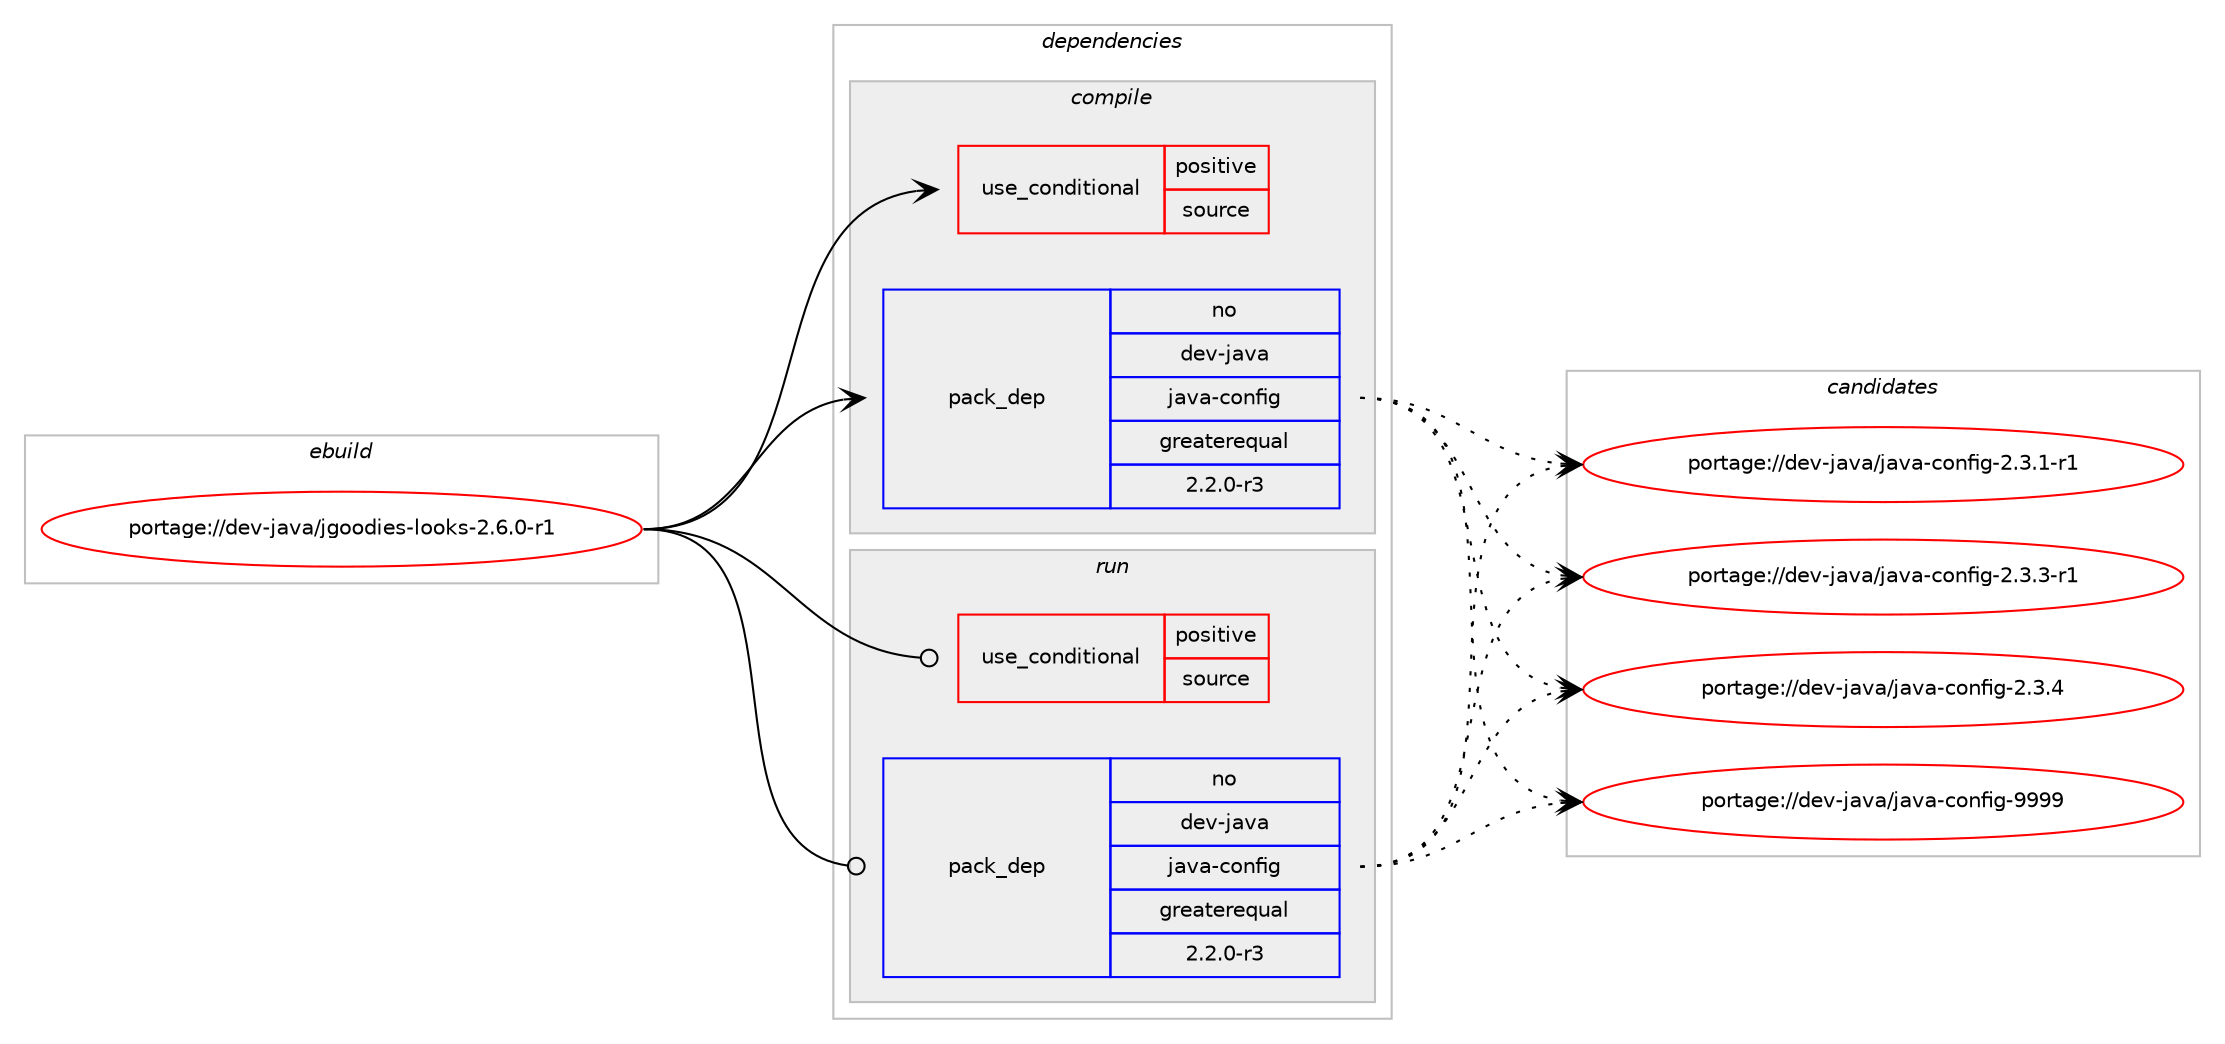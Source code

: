 digraph prolog {

# *************
# Graph options
# *************

newrank=true;
concentrate=true;
compound=true;
graph [rankdir=LR,fontname=Helvetica,fontsize=10,ranksep=1.5];#, ranksep=2.5, nodesep=0.2];
edge  [arrowhead=vee];
node  [fontname=Helvetica,fontsize=10];

# **********
# The ebuild
# **********

subgraph cluster_leftcol {
color=gray;
rank=same;
label=<<i>ebuild</i>>;
id [label="portage://dev-java/jgoodies-looks-2.6.0-r1", color=red, width=4, href="../dev-java/jgoodies-looks-2.6.0-r1.svg"];
}

# ****************
# The dependencies
# ****************

subgraph cluster_midcol {
color=gray;
label=<<i>dependencies</i>>;
subgraph cluster_compile {
fillcolor="#eeeeee";
style=filled;
label=<<i>compile</i>>;
subgraph cond21417 {
dependency48398 [label=<<TABLE BORDER="0" CELLBORDER="1" CELLSPACING="0" CELLPADDING="4"><TR><TD ROWSPAN="3" CELLPADDING="10">use_conditional</TD></TR><TR><TD>positive</TD></TR><TR><TD>source</TD></TR></TABLE>>, shape=none, color=red];
# *** BEGIN UNKNOWN DEPENDENCY TYPE (TODO) ***
# dependency48398 -> package_dependency(portage://dev-java/jgoodies-looks-2.6.0-r1,install,no,app-arch,zip,none,[,,],[],[])
# *** END UNKNOWN DEPENDENCY TYPE (TODO) ***

}
id:e -> dependency48398:w [weight=20,style="solid",arrowhead="vee"];
subgraph pack25955 {
dependency48399 [label=<<TABLE BORDER="0" CELLBORDER="1" CELLSPACING="0" CELLPADDING="4" WIDTH="220"><TR><TD ROWSPAN="6" CELLPADDING="30">pack_dep</TD></TR><TR><TD WIDTH="110">no</TD></TR><TR><TD>dev-java</TD></TR><TR><TD>java-config</TD></TR><TR><TD>greaterequal</TD></TR><TR><TD>2.2.0-r3</TD></TR></TABLE>>, shape=none, color=blue];
}
id:e -> dependency48399:w [weight=20,style="solid",arrowhead="vee"];
# *** BEGIN UNKNOWN DEPENDENCY TYPE (TODO) ***
# id -> package_dependency(portage://dev-java/jgoodies-looks-2.6.0-r1,install,no,dev-java,jgoodies-common,none,[,,],[slot(1.8)],[])
# *** END UNKNOWN DEPENDENCY TYPE (TODO) ***

# *** BEGIN UNKNOWN DEPENDENCY TYPE (TODO) ***
# id -> package_dependency(portage://dev-java/jgoodies-looks-2.6.0-r1,install,no,virtual,jdk,none,[,,],[slot(1.8)],[])
# *** END UNKNOWN DEPENDENCY TYPE (TODO) ***

}
subgraph cluster_compileandrun {
fillcolor="#eeeeee";
style=filled;
label=<<i>compile and run</i>>;
}
subgraph cluster_run {
fillcolor="#eeeeee";
style=filled;
label=<<i>run</i>>;
subgraph cond21418 {
dependency48400 [label=<<TABLE BORDER="0" CELLBORDER="1" CELLSPACING="0" CELLPADDING="4"><TR><TD ROWSPAN="3" CELLPADDING="10">use_conditional</TD></TR><TR><TD>positive</TD></TR><TR><TD>source</TD></TR></TABLE>>, shape=none, color=red];
# *** BEGIN UNKNOWN DEPENDENCY TYPE (TODO) ***
# dependency48400 -> package_dependency(portage://dev-java/jgoodies-looks-2.6.0-r1,run,no,app-arch,zip,none,[,,],[],[])
# *** END UNKNOWN DEPENDENCY TYPE (TODO) ***

}
id:e -> dependency48400:w [weight=20,style="solid",arrowhead="odot"];
subgraph pack25956 {
dependency48401 [label=<<TABLE BORDER="0" CELLBORDER="1" CELLSPACING="0" CELLPADDING="4" WIDTH="220"><TR><TD ROWSPAN="6" CELLPADDING="30">pack_dep</TD></TR><TR><TD WIDTH="110">no</TD></TR><TR><TD>dev-java</TD></TR><TR><TD>java-config</TD></TR><TR><TD>greaterequal</TD></TR><TR><TD>2.2.0-r3</TD></TR></TABLE>>, shape=none, color=blue];
}
id:e -> dependency48401:w [weight=20,style="solid",arrowhead="odot"];
# *** BEGIN UNKNOWN DEPENDENCY TYPE (TODO) ***
# id -> package_dependency(portage://dev-java/jgoodies-looks-2.6.0-r1,run,no,dev-java,jgoodies-common,none,[,,],[slot(1.8)],[])
# *** END UNKNOWN DEPENDENCY TYPE (TODO) ***

# *** BEGIN UNKNOWN DEPENDENCY TYPE (TODO) ***
# id -> package_dependency(portage://dev-java/jgoodies-looks-2.6.0-r1,run,no,virtual,jre,none,[,,],[slot(1.8)],[])
# *** END UNKNOWN DEPENDENCY TYPE (TODO) ***

}
}

# **************
# The candidates
# **************

subgraph cluster_choices {
rank=same;
color=gray;
label=<<i>candidates</i>>;

subgraph choice25955 {
color=black;
nodesep=1;
choice10010111845106971189747106971189745991111101021051034550465146494511449 [label="portage://dev-java/java-config-2.3.1-r1", color=red, width=4,href="../dev-java/java-config-2.3.1-r1.svg"];
choice10010111845106971189747106971189745991111101021051034550465146514511449 [label="portage://dev-java/java-config-2.3.3-r1", color=red, width=4,href="../dev-java/java-config-2.3.3-r1.svg"];
choice1001011184510697118974710697118974599111110102105103455046514652 [label="portage://dev-java/java-config-2.3.4", color=red, width=4,href="../dev-java/java-config-2.3.4.svg"];
choice10010111845106971189747106971189745991111101021051034557575757 [label="portage://dev-java/java-config-9999", color=red, width=4,href="../dev-java/java-config-9999.svg"];
dependency48399:e -> choice10010111845106971189747106971189745991111101021051034550465146494511449:w [style=dotted,weight="100"];
dependency48399:e -> choice10010111845106971189747106971189745991111101021051034550465146514511449:w [style=dotted,weight="100"];
dependency48399:e -> choice1001011184510697118974710697118974599111110102105103455046514652:w [style=dotted,weight="100"];
dependency48399:e -> choice10010111845106971189747106971189745991111101021051034557575757:w [style=dotted,weight="100"];
}
subgraph choice25956 {
color=black;
nodesep=1;
choice10010111845106971189747106971189745991111101021051034550465146494511449 [label="portage://dev-java/java-config-2.3.1-r1", color=red, width=4,href="../dev-java/java-config-2.3.1-r1.svg"];
choice10010111845106971189747106971189745991111101021051034550465146514511449 [label="portage://dev-java/java-config-2.3.3-r1", color=red, width=4,href="../dev-java/java-config-2.3.3-r1.svg"];
choice1001011184510697118974710697118974599111110102105103455046514652 [label="portage://dev-java/java-config-2.3.4", color=red, width=4,href="../dev-java/java-config-2.3.4.svg"];
choice10010111845106971189747106971189745991111101021051034557575757 [label="portage://dev-java/java-config-9999", color=red, width=4,href="../dev-java/java-config-9999.svg"];
dependency48401:e -> choice10010111845106971189747106971189745991111101021051034550465146494511449:w [style=dotted,weight="100"];
dependency48401:e -> choice10010111845106971189747106971189745991111101021051034550465146514511449:w [style=dotted,weight="100"];
dependency48401:e -> choice1001011184510697118974710697118974599111110102105103455046514652:w [style=dotted,weight="100"];
dependency48401:e -> choice10010111845106971189747106971189745991111101021051034557575757:w [style=dotted,weight="100"];
}
}

}
